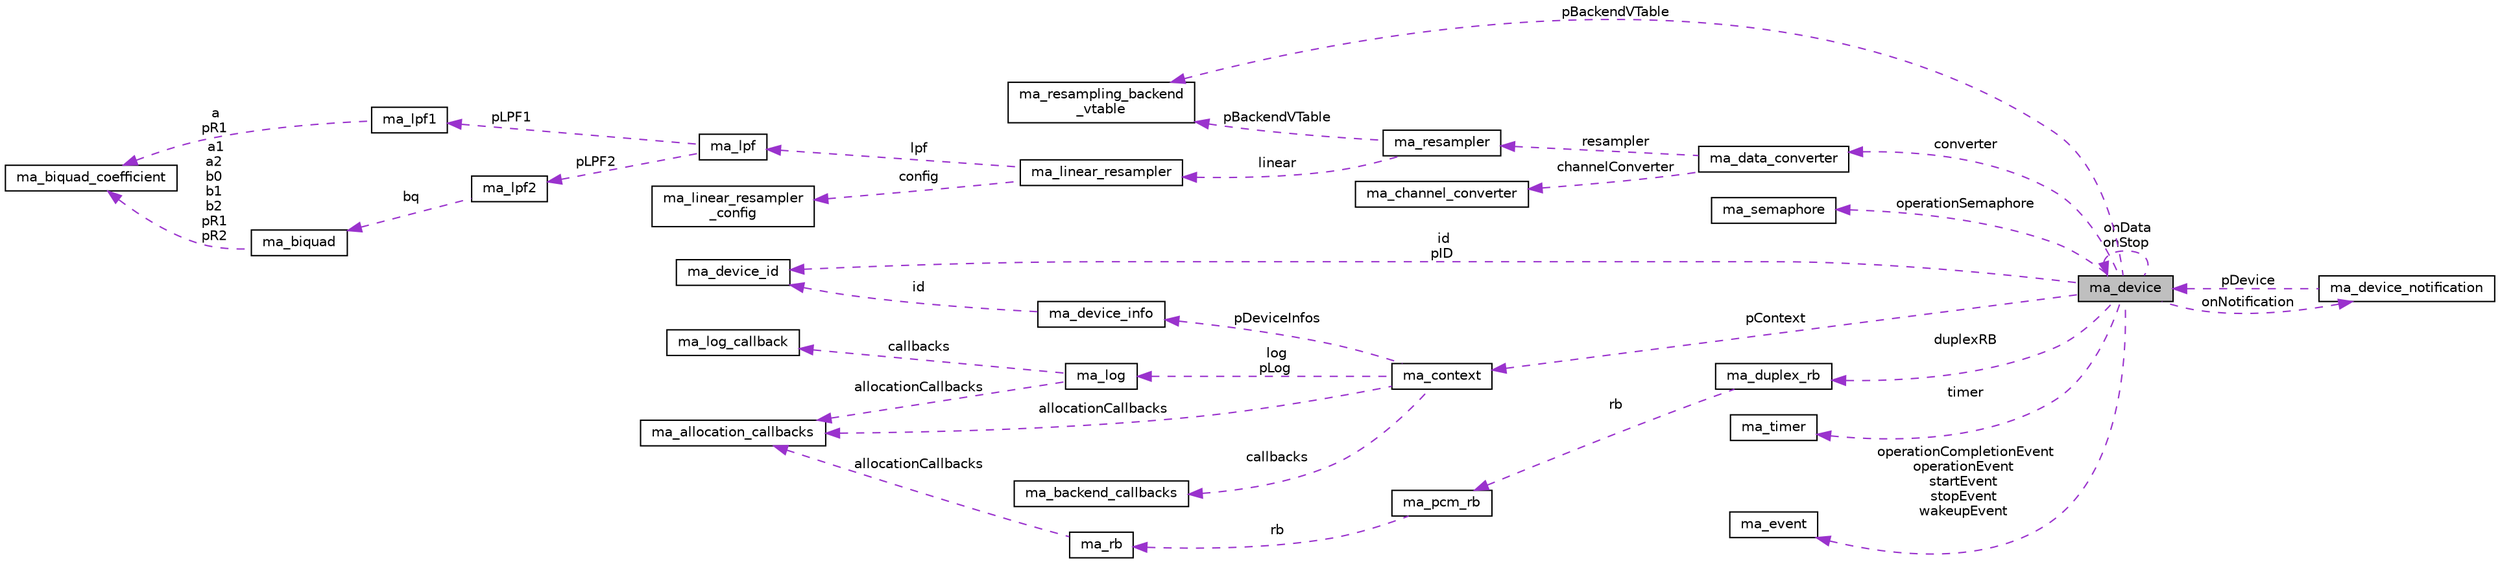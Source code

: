 digraph "ma_device"
{
 // LATEX_PDF_SIZE
  edge [fontname="Helvetica",fontsize="10",labelfontname="Helvetica",labelfontsize="10"];
  node [fontname="Helvetica",fontsize="10",shape=record];
  rankdir="LR";
  Node1 [label="ma_device",height=0.2,width=0.4,color="black", fillcolor="grey75", style="filled", fontcolor="black",tooltip=" "];
  Node2 -> Node1 [dir="back",color="darkorchid3",fontsize="10",style="dashed",label=" pBackendVTable" ,fontname="Helvetica"];
  Node2 [label="ma_resampling_backend\l_vtable",height=0.2,width=0.4,color="black", fillcolor="white", style="filled",URL="$structma__resampling__backend__vtable.html",tooltip=" "];
  Node3 -> Node1 [dir="back",color="darkorchid3",fontsize="10",style="dashed",label=" operationSemaphore" ,fontname="Helvetica"];
  Node3 [label="ma_semaphore",height=0.2,width=0.4,color="black", fillcolor="white", style="filled",URL="$structma__semaphore.html",tooltip=" "];
  Node4 -> Node1 [dir="back",color="darkorchid3",fontsize="10",style="dashed",label=" pContext" ,fontname="Helvetica"];
  Node4 [label="ma_context",height=0.2,width=0.4,color="black", fillcolor="white", style="filled",URL="$structma__context.html",tooltip=" "];
  Node5 -> Node4 [dir="back",color="darkorchid3",fontsize="10",style="dashed",label=" pDeviceInfos" ,fontname="Helvetica"];
  Node5 [label="ma_device_info",height=0.2,width=0.4,color="black", fillcolor="white", style="filled",URL="$structma__device__info.html",tooltip=" "];
  Node6 -> Node5 [dir="back",color="darkorchid3",fontsize="10",style="dashed",label=" id" ,fontname="Helvetica"];
  Node6 [label="ma_device_id",height=0.2,width=0.4,color="black", fillcolor="white", style="filled",URL="$unionma__device__id.html",tooltip=" "];
  Node7 -> Node4 [dir="back",color="darkorchid3",fontsize="10",style="dashed",label=" allocationCallbacks" ,fontname="Helvetica"];
  Node7 [label="ma_allocation_callbacks",height=0.2,width=0.4,color="black", fillcolor="white", style="filled",URL="$structma__allocation__callbacks.html",tooltip=" "];
  Node8 -> Node4 [dir="back",color="darkorchid3",fontsize="10",style="dashed",label=" log\npLog" ,fontname="Helvetica"];
  Node8 [label="ma_log",height=0.2,width=0.4,color="black", fillcolor="white", style="filled",URL="$structma__log.html",tooltip=" "];
  Node7 -> Node8 [dir="back",color="darkorchid3",fontsize="10",style="dashed",label=" allocationCallbacks" ,fontname="Helvetica"];
  Node9 -> Node8 [dir="back",color="darkorchid3",fontsize="10",style="dashed",label=" callbacks" ,fontname="Helvetica"];
  Node9 [label="ma_log_callback",height=0.2,width=0.4,color="black", fillcolor="white", style="filled",URL="$structma__log__callback.html",tooltip=" "];
  Node10 -> Node4 [dir="back",color="darkorchid3",fontsize="10",style="dashed",label=" callbacks" ,fontname="Helvetica"];
  Node10 [label="ma_backend_callbacks",height=0.2,width=0.4,color="black", fillcolor="white", style="filled",URL="$structma__backend__callbacks.html",tooltip=" "];
  Node11 -> Node1 [dir="back",color="darkorchid3",fontsize="10",style="dashed",label=" timer" ,fontname="Helvetica"];
  Node11 [label="ma_timer",height=0.2,width=0.4,color="black", fillcolor="white", style="filled",URL="$unionma__timer.html",tooltip=" "];
  Node12 -> Node1 [dir="back",color="darkorchid3",fontsize="10",style="dashed",label=" converter" ,fontname="Helvetica"];
  Node12 [label="ma_data_converter",height=0.2,width=0.4,color="black", fillcolor="white", style="filled",URL="$structma__data__converter.html",tooltip=" "];
  Node13 -> Node12 [dir="back",color="darkorchid3",fontsize="10",style="dashed",label=" resampler" ,fontname="Helvetica"];
  Node13 [label="ma_resampler",height=0.2,width=0.4,color="black", fillcolor="white", style="filled",URL="$structma__resampler.html",tooltip=" "];
  Node2 -> Node13 [dir="back",color="darkorchid3",fontsize="10",style="dashed",label=" pBackendVTable" ,fontname="Helvetica"];
  Node14 -> Node13 [dir="back",color="darkorchid3",fontsize="10",style="dashed",label=" linear" ,fontname="Helvetica"];
  Node14 [label="ma_linear_resampler",height=0.2,width=0.4,color="black", fillcolor="white", style="filled",URL="$structma__linear__resampler.html",tooltip=" "];
  Node15 -> Node14 [dir="back",color="darkorchid3",fontsize="10",style="dashed",label=" lpf" ,fontname="Helvetica"];
  Node15 [label="ma_lpf",height=0.2,width=0.4,color="black", fillcolor="white", style="filled",URL="$structma__lpf.html",tooltip=" "];
  Node16 -> Node15 [dir="back",color="darkorchid3",fontsize="10",style="dashed",label=" pLPF1" ,fontname="Helvetica"];
  Node16 [label="ma_lpf1",height=0.2,width=0.4,color="black", fillcolor="white", style="filled",URL="$structma__lpf1.html",tooltip=" "];
  Node17 -> Node16 [dir="back",color="darkorchid3",fontsize="10",style="dashed",label=" a\npR1" ,fontname="Helvetica"];
  Node17 [label="ma_biquad_coefficient",height=0.2,width=0.4,color="black", fillcolor="white", style="filled",URL="$unionma__biquad__coefficient.html",tooltip=" "];
  Node18 -> Node15 [dir="back",color="darkorchid3",fontsize="10",style="dashed",label=" pLPF2" ,fontname="Helvetica"];
  Node18 [label="ma_lpf2",height=0.2,width=0.4,color="black", fillcolor="white", style="filled",URL="$structma__lpf2.html",tooltip=" "];
  Node19 -> Node18 [dir="back",color="darkorchid3",fontsize="10",style="dashed",label=" bq" ,fontname="Helvetica"];
  Node19 [label="ma_biquad",height=0.2,width=0.4,color="black", fillcolor="white", style="filled",URL="$structma__biquad.html",tooltip=" "];
  Node17 -> Node19 [dir="back",color="darkorchid3",fontsize="10",style="dashed",label=" a1\na2\nb0\nb1\nb2\npR1\npR2" ,fontname="Helvetica"];
  Node20 -> Node14 [dir="back",color="darkorchid3",fontsize="10",style="dashed",label=" config" ,fontname="Helvetica"];
  Node20 [label="ma_linear_resampler\l_config",height=0.2,width=0.4,color="black", fillcolor="white", style="filled",URL="$structma__linear__resampler__config.html",tooltip=" "];
  Node21 -> Node12 [dir="back",color="darkorchid3",fontsize="10",style="dashed",label=" channelConverter" ,fontname="Helvetica"];
  Node21 [label="ma_channel_converter",height=0.2,width=0.4,color="black", fillcolor="white", style="filled",URL="$structma__channel__converter.html",tooltip=" "];
  Node6 -> Node1 [dir="back",color="darkorchid3",fontsize="10",style="dashed",label=" id\npID" ,fontname="Helvetica"];
  Node22 -> Node1 [dir="back",color="darkorchid3",fontsize="10",style="dashed",label=" operationCompletionEvent\noperationEvent\nstartEvent\nstopEvent\nwakeupEvent" ,fontname="Helvetica"];
  Node22 [label="ma_event",height=0.2,width=0.4,color="black", fillcolor="white", style="filled",URL="$structma__event.html",tooltip=" "];
  Node23 -> Node1 [dir="back",color="darkorchid3",fontsize="10",style="dashed",label=" onNotification" ,fontname="Helvetica"];
  Node23 [label="ma_device_notification",height=0.2,width=0.4,color="black", fillcolor="white", style="filled",URL="$structma__device__notification.html",tooltip=" "];
  Node1 -> Node23 [dir="back",color="darkorchid3",fontsize="10",style="dashed",label=" pDevice" ,fontname="Helvetica"];
  Node24 -> Node1 [dir="back",color="darkorchid3",fontsize="10",style="dashed",label=" duplexRB" ,fontname="Helvetica"];
  Node24 [label="ma_duplex_rb",height=0.2,width=0.4,color="black", fillcolor="white", style="filled",URL="$structma__duplex__rb.html",tooltip=" "];
  Node25 -> Node24 [dir="back",color="darkorchid3",fontsize="10",style="dashed",label=" rb" ,fontname="Helvetica"];
  Node25 [label="ma_pcm_rb",height=0.2,width=0.4,color="black", fillcolor="white", style="filled",URL="$structma__pcm__rb.html",tooltip=" "];
  Node26 -> Node25 [dir="back",color="darkorchid3",fontsize="10",style="dashed",label=" rb" ,fontname="Helvetica"];
  Node26 [label="ma_rb",height=0.2,width=0.4,color="black", fillcolor="white", style="filled",URL="$structma__rb.html",tooltip=" "];
  Node7 -> Node26 [dir="back",color="darkorchid3",fontsize="10",style="dashed",label=" allocationCallbacks" ,fontname="Helvetica"];
  Node1 -> Node1 [dir="back",color="darkorchid3",fontsize="10",style="dashed",label=" onData\nonStop" ,fontname="Helvetica"];
}
